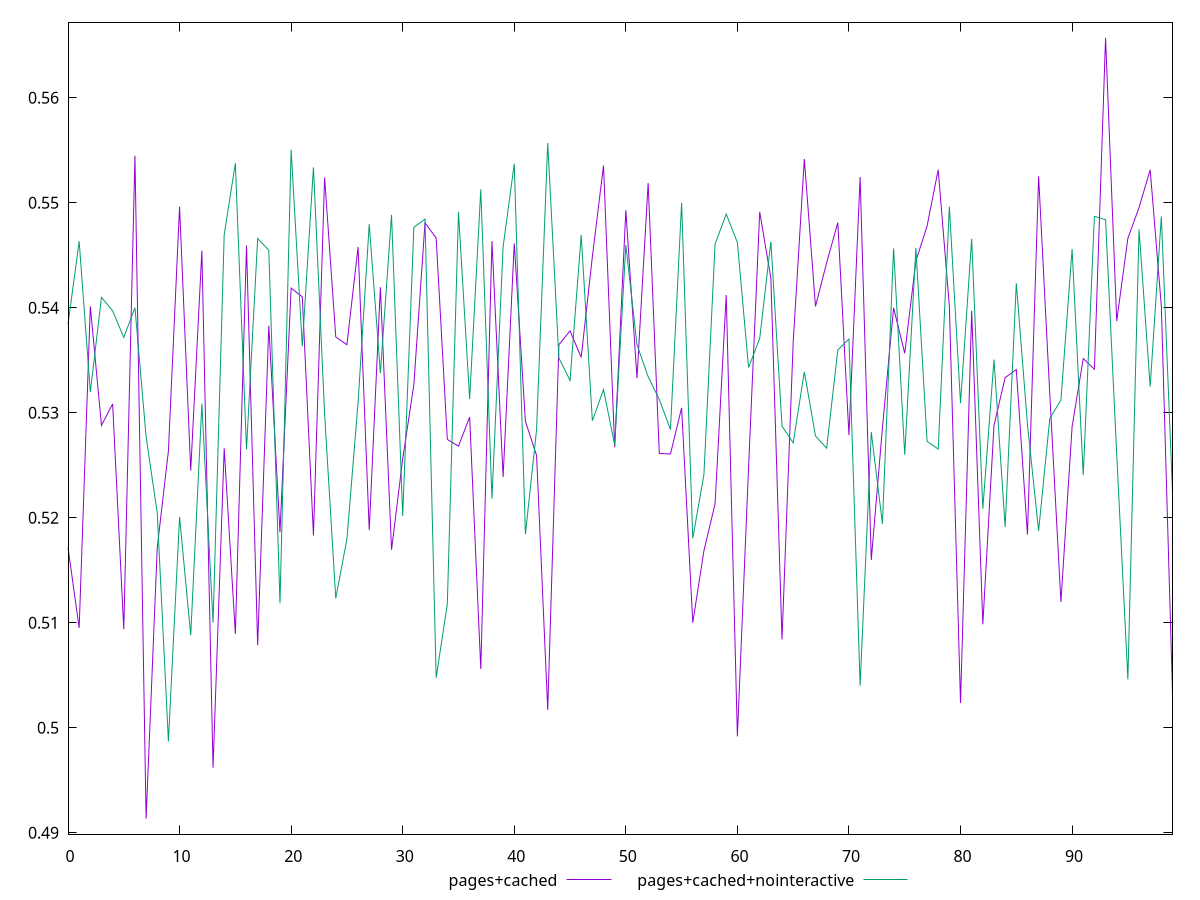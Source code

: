 reset

$pagesCached <<EOF
0 0.517172630862501
1 0.5095113465050535
2 0.5401344358897223
3 0.5287953435780984
4 0.5308492686297165
5 0.5093889876184644
6 0.5544934915624473
7 0.4913536541653386
8 0.5171567475278396
9 0.5263738778170977
10 0.5496362672494195
11 0.5245023913741156
12 0.5454389962157133
13 0.4961969263668219
14 0.5266224106027304
15 0.5089396091747405
16 0.5459391193010456
17 0.5078632932243529
18 0.5383014099986483
19 0.5186215576927977
20 0.5418816880759532
21 0.5410467732843696
22 0.5183230826197854
23 0.5524218559783212
24 0.537224242544207
25 0.5364886259883505
26 0.5458036439494987
27 0.5188282402037355
28 0.5419624622417265
29 0.5169561534837979
30 0.5256050175839914
31 0.5326893661039723
32 0.5480929171153268
33 0.5466540147166501
34 0.5274624430072845
35 0.5268181097081321
36 0.5295964673649528
37 0.5055994893935712
38 0.5463548000771434
39 0.5238822902239174
40 0.5461361505047482
41 0.5291898753561823
42 0.5259362411428103
43 0.5017020835156978
44 0.5364840765179248
45 0.5378058510413318
46 0.5352809141339204
47 0.544870592775075
48 0.5535581173397294
49 0.5267172037706617
50 0.5492966432055258
51 0.5332977094726989
52 0.5518784111185441
53 0.5261307363589188
54 0.526076384505039
55 0.5304707734336923
56 0.510009963364568
57 0.5168575096105092
58 0.5213348083826099
59 0.5412122962571284
60 0.49917988106105426
61 0.5247554533340282
62 0.5491408958969689
63 0.5428290972755679
64 0.5084200537344374
65 0.5366949121973613
66 0.5541804957576854
67 0.540136862580838
68 0.5442912706161591
69 0.5481193992139336
70 0.5278823332966015
71 0.5524589691320364
72 0.5159843394175909
73 0.5285748850660922
74 0.5399996851683297
75 0.5356686402191589
76 0.5444654347023298
77 0.5477808919918083
78 0.553154061425777
79 0.5401486845559215
80 0.5023606844795868
81 0.5397258991245684
82 0.5098610849128016
83 0.5288000356171859
84 0.5333541952463025
85 0.5341183830922795
86 0.5183941883465097
87 0.5525216878791825
88 0.5317975679899971
89 0.5119800192985724
90 0.5286695295436594
91 0.5351675917999473
92 0.5341420388176319
93 0.5657115031025787
94 0.538743227016832
95 0.5466237714014976
96 0.5495452041722646
97 0.5531556524307293
98 0.5401307476030555
99 0.5033365692631875
EOF

$pagesCachedNointeractive <<EOF
0 0.5384212623453064
1 0.5463379606476501
2 0.531981850017757
3 0.5410064912688588
4 0.5397136681764539
5 0.5371778565609809
6 0.5400092448782204
7 0.5277261806134921
8 0.5204665948926906
9 0.4987142483890919
10 0.5200843448843202
11 0.5088177517064175
12 0.5308682148509302
13 0.5100069650010043
14 0.5469672559571572
15 0.5537717287555394
16 0.5265182418104442
17 0.5466097725018904
18 0.5454765408765135
19 0.5118519991600697
20 0.5550604887249247
21 0.5363233857614768
22 0.5533741719142214
23 0.5298780864361722
24 0.512333465187359
25 0.5179720473952155
26 0.530986075312364
27 0.5479704940065138
28 0.5337793690721356
29 0.5488522803051366
30 0.5201759613833563
31 0.5476668783207246
32 0.5484505787843521
33 0.5047722632722216
34 0.5117796369757841
35 0.5491274062950096
36 0.5313108971003124
37 0.551279589519706
38 0.5218230300242515
39 0.5458147610216152
40 0.5537254309932905
41 0.5184331478659608
42 0.5283897025830846
43 0.5557012301041877
44 0.535222533278455
45 0.5330852687874206
46 0.5469335924879103
47 0.5292452943299943
48 0.532210669544587
49 0.5269481475151374
50 0.5459859780186456
51 0.5364777853155982
52 0.5334445403370541
53 0.5312757278518623
54 0.5283968762156658
55 0.5500114003219347
56 0.5180380396142064
57 0.5241175044892263
58 0.5460757943749017
59 0.5489283590211053
60 0.5462159845986156
61 0.5343124898856151
62 0.5370811693465175
63 0.5462955245696355
64 0.5287322437782283
65 0.5271403273044991
66 0.5339069001494735
67 0.5278030000615243
68 0.5266285483056343
69 0.5359810214993437
70 0.5370288467686245
71 0.5040168462839391
72 0.5281617984117203
73 0.5194242047556427
74 0.5456609377957236
75 0.5259998291040056
76 0.5457010335622714
77 0.527283798879023
78 0.5265458010494595
79 0.5496347039443445
80 0.5309185677611017
81 0.5465651224739454
82 0.5208660538445747
83 0.5350689570932594
84 0.5191150234440833
85 0.5423391434846272
86 0.5288910559923329
87 0.5187566444261201
88 0.5294628134954781
89 0.5312233907423947
90 0.5455959584555689
91 0.5240731257313606
92 0.5487160870542308
93 0.548397168827393
94 0.5260430448746266
95 0.504611914538391
96 0.5474715609613816
97 0.532497004119557
98 0.5487058137750637
99 0.5224395459081532
EOF

set key outside below
set xrange [0:99]
set yrange [0.4898664971865938:0.5671986600813235]
set terminal svg size 640, 500 enhanced background rgb 'white'
set output "report_00007_2020-12-11T15:55:29.892Z/meta/score/comparison/line/2_vs_3.svg"

plot $pagesCached title "pages+cached" with line, \
     $pagesCachedNointeractive title "pages+cached+nointeractive" with line

reset

